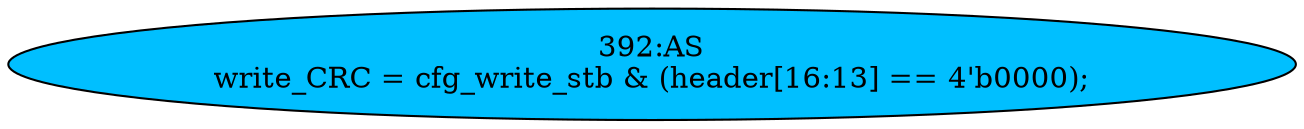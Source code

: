 strict digraph "" {
	node [label="\N"];
	"392:AS"	 [ast="<pyverilog.vparser.ast.Assign object at 0x7f1e4d7a2090>",
		def_var="['write_CRC']",
		fillcolor=deepskyblue,
		label="392:AS
write_CRC = cfg_write_stb & (header[16:13] == 4'b0000);",
		statements="[]",
		style=filled,
		typ=Assign,
		use_var="['cfg_write_stb', 'header']"];
}
